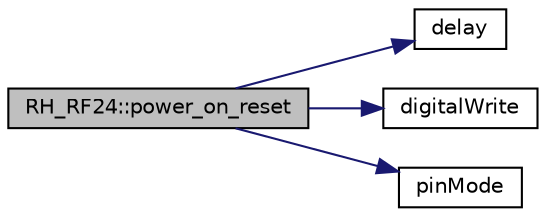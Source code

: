 digraph "RH_RF24::power_on_reset"
{
 // LATEX_PDF_SIZE
  edge [fontname="Helvetica",fontsize="10",labelfontname="Helvetica",labelfontsize="10"];
  node [fontname="Helvetica",fontsize="10",shape=record];
  rankdir="LR";
  Node1 [label="RH_RF24::power_on_reset",height=0.2,width=0.4,color="black", fillcolor="grey75", style="filled", fontcolor="black",tooltip="Cycles the Shutdown pin to force the cradio chip to reset."];
  Node1 -> Node2 [color="midnightblue",fontsize="10",style="solid",fontname="Helvetica"];
  Node2 [label="delay",height=0.2,width=0.4,color="black", fillcolor="white", style="filled",URL="$_ras_pi_8cpp.html#a6bc5f943544a887f8b23cadfb26a5e30",tooltip=" "];
  Node1 -> Node3 [color="midnightblue",fontsize="10",style="solid",fontname="Helvetica"];
  Node3 [label="digitalWrite",height=0.2,width=0.4,color="black", fillcolor="white", style="filled",URL="$_ras_pi_8cpp.html#a21c224d04b05de3f68dce98958d02b7c",tooltip=" "];
  Node1 -> Node4 [color="midnightblue",fontsize="10",style="solid",fontname="Helvetica"];
  Node4 [label="pinMode",height=0.2,width=0.4,color="black", fillcolor="white", style="filled",URL="$_ras_pi_8cpp.html#a1875409d12eee562555bda94cad7f973",tooltip=" "];
}
